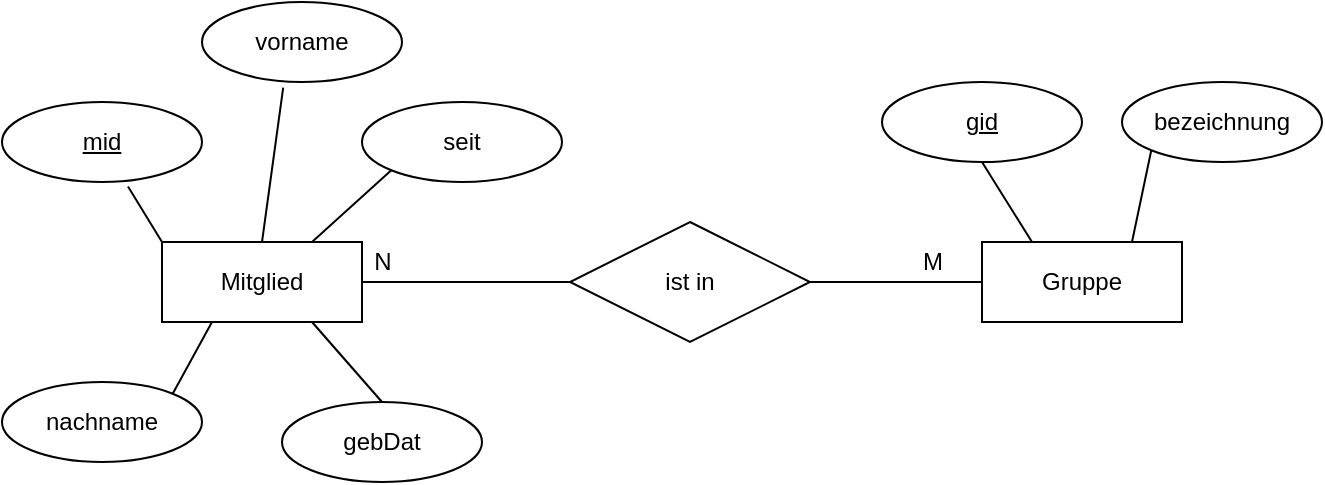 <mxfile>
    <diagram id="LF5s4g4crAUG-MVnQQFH" name="Seite-1">
        <mxGraphModel dx="1179" dy="815" grid="1" gridSize="10" guides="1" tooltips="1" connect="1" arrows="1" fold="1" page="1" pageScale="1" pageWidth="827" pageHeight="1169" math="0" shadow="0">
            <root>
                <mxCell id="0"/>
                <mxCell id="1" parent="0"/>
                <mxCell id="16" style="edgeStyle=none;html=1;exitX=0;exitY=0;exitDx=0;exitDy=0;entryX=0.63;entryY=1.055;entryDx=0;entryDy=0;entryPerimeter=0;endArrow=none;endFill=0;" edge="1" parent="1" source="2" target="8">
                    <mxGeometry relative="1" as="geometry"/>
                </mxCell>
                <mxCell id="17" style="edgeStyle=none;html=1;exitX=0.5;exitY=0;exitDx=0;exitDy=0;entryX=0.406;entryY=1.069;entryDx=0;entryDy=0;entryPerimeter=0;endArrow=none;endFill=0;" edge="1" parent="1" source="2" target="9">
                    <mxGeometry relative="1" as="geometry"/>
                </mxCell>
                <mxCell id="18" style="edgeStyle=none;html=1;exitX=0.75;exitY=0;exitDx=0;exitDy=0;entryX=0;entryY=1;entryDx=0;entryDy=0;endArrow=none;endFill=0;" edge="1" parent="1" source="2" target="11">
                    <mxGeometry relative="1" as="geometry"/>
                </mxCell>
                <mxCell id="19" style="edgeStyle=none;html=1;exitX=0.25;exitY=1;exitDx=0;exitDy=0;entryX=1;entryY=0;entryDx=0;entryDy=0;endArrow=none;endFill=0;" edge="1" parent="1" source="2" target="10">
                    <mxGeometry relative="1" as="geometry"/>
                </mxCell>
                <mxCell id="20" style="edgeStyle=none;html=1;exitX=0.75;exitY=1;exitDx=0;exitDy=0;entryX=0.5;entryY=0;entryDx=0;entryDy=0;endArrow=none;endFill=0;" edge="1" parent="1" source="2" target="15">
                    <mxGeometry relative="1" as="geometry"/>
                </mxCell>
                <mxCell id="2" value="Mitglied" style="whiteSpace=wrap;html=1;align=center;" vertex="1" parent="1">
                    <mxGeometry x="150" y="220" width="100" height="40" as="geometry"/>
                </mxCell>
                <mxCell id="3" value="Gruppe" style="whiteSpace=wrap;html=1;align=center;" vertex="1" parent="1">
                    <mxGeometry x="560" y="220" width="100" height="40" as="geometry"/>
                </mxCell>
                <mxCell id="5" style="edgeStyle=none;html=1;exitX=1;exitY=0.5;exitDx=0;exitDy=0;entryX=0;entryY=0.5;entryDx=0;entryDy=0;endArrow=none;endFill=0;" edge="1" parent="1" source="4" target="3">
                    <mxGeometry relative="1" as="geometry"/>
                </mxCell>
                <mxCell id="6" style="edgeStyle=none;html=1;exitX=0;exitY=0.5;exitDx=0;exitDy=0;entryX=1;entryY=0.5;entryDx=0;entryDy=0;endArrow=none;endFill=0;" edge="1" parent="1" source="4" target="2">
                    <mxGeometry relative="1" as="geometry"/>
                </mxCell>
                <mxCell id="4" value="ist in" style="shape=rhombus;perimeter=rhombusPerimeter;whiteSpace=wrap;html=1;align=center;" vertex="1" parent="1">
                    <mxGeometry x="354" y="210" width="120" height="60" as="geometry"/>
                </mxCell>
                <mxCell id="21" style="edgeStyle=none;html=1;exitX=0.5;exitY=1;exitDx=0;exitDy=0;entryX=0.25;entryY=0;entryDx=0;entryDy=0;endArrow=none;endFill=0;" edge="1" parent="1" source="7" target="3">
                    <mxGeometry relative="1" as="geometry"/>
                </mxCell>
                <mxCell id="7" value="&lt;u&gt;gid&lt;/u&gt;" style="ellipse;whiteSpace=wrap;html=1;align=center;" vertex="1" parent="1">
                    <mxGeometry x="510" y="140" width="100" height="40" as="geometry"/>
                </mxCell>
                <mxCell id="8" value="&lt;u&gt;mid&lt;/u&gt;" style="ellipse;whiteSpace=wrap;html=1;align=center;" vertex="1" parent="1">
                    <mxGeometry x="70" y="150" width="100" height="40" as="geometry"/>
                </mxCell>
                <mxCell id="9" value="vorname" style="ellipse;whiteSpace=wrap;html=1;align=center;" vertex="1" parent="1">
                    <mxGeometry x="170" y="100" width="100" height="40" as="geometry"/>
                </mxCell>
                <mxCell id="10" value="nachname" style="ellipse;whiteSpace=wrap;html=1;align=center;" vertex="1" parent="1">
                    <mxGeometry x="70" y="290" width="100" height="40" as="geometry"/>
                </mxCell>
                <mxCell id="11" value="seit" style="ellipse;whiteSpace=wrap;html=1;align=center;" vertex="1" parent="1">
                    <mxGeometry x="250" y="150" width="100" height="40" as="geometry"/>
                </mxCell>
                <mxCell id="22" style="edgeStyle=none;html=1;exitX=0;exitY=1;exitDx=0;exitDy=0;entryX=0.75;entryY=0;entryDx=0;entryDy=0;endArrow=none;endFill=0;" edge="1" parent="1" source="12" target="3">
                    <mxGeometry relative="1" as="geometry"/>
                </mxCell>
                <mxCell id="12" value="bezeichnung" style="ellipse;whiteSpace=wrap;html=1;align=center;" vertex="1" parent="1">
                    <mxGeometry x="630" y="140" width="100" height="40" as="geometry"/>
                </mxCell>
                <mxCell id="13" value="N" style="text;html=1;align=center;verticalAlign=middle;resizable=0;points=[];autosize=1;strokeColor=none;" vertex="1" parent="1">
                    <mxGeometry x="250" y="220" width="20" height="20" as="geometry"/>
                </mxCell>
                <mxCell id="14" value="M" style="text;html=1;align=center;verticalAlign=middle;resizable=0;points=[];autosize=1;strokeColor=none;" vertex="1" parent="1">
                    <mxGeometry x="520" y="220" width="30" height="20" as="geometry"/>
                </mxCell>
                <mxCell id="15" value="gebDat" style="ellipse;whiteSpace=wrap;html=1;align=center;" vertex="1" parent="1">
                    <mxGeometry x="210" y="300" width="100" height="40" as="geometry"/>
                </mxCell>
            </root>
        </mxGraphModel>
    </diagram>
</mxfile>